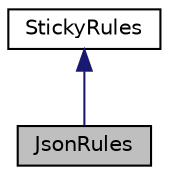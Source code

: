 digraph "JsonRules"
{
  edge [fontname="Helvetica",fontsize="10",labelfontname="Helvetica",labelfontsize="10"];
  node [fontname="Helvetica",fontsize="10",shape=record];
  Node0 [label="JsonRules",height=0.2,width=0.4,color="black", fillcolor="grey75", style="filled", fontcolor="black"];
  Node1 -> Node0 [dir="back",color="midnightblue",fontsize="10",style="solid",fontname="Helvetica"];
  Node1 [label="StickyRules",height=0.2,width=0.4,color="black", fillcolor="white", style="filled",URL="$class_zest_1_1_validation_1_1_sticky_rules.html"];
}
